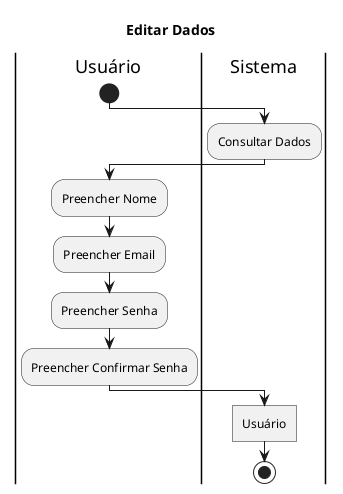 @startuml

title Editar Dados

|Usuário|
start
|Sistema|
:Consultar Dados;
|Usuário|
:Preencher Nome;
:Preencher Email;
:Preencher Senha;
:Preencher Confirmar Senha;
|Sistema|
:Usuário]
stop

@enduml